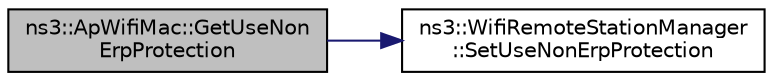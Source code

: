 digraph "ns3::ApWifiMac::GetUseNonErpProtection"
{
 // LATEX_PDF_SIZE
  edge [fontname="Helvetica",fontsize="10",labelfontname="Helvetica",labelfontsize="10"];
  node [fontname="Helvetica",fontsize="10",shape=record];
  rankdir="LR";
  Node1 [label="ns3::ApWifiMac::GetUseNon\lErpProtection",height=0.2,width=0.4,color="black", fillcolor="grey75", style="filled", fontcolor="black",tooltip="Return whether protection for non-ERP stations is used in the BSS."];
  Node1 -> Node2 [color="midnightblue",fontsize="10",style="solid",fontname="Helvetica"];
  Node2 [label="ns3::WifiRemoteStationManager\l::SetUseNonErpProtection",height=0.2,width=0.4,color="black", fillcolor="white", style="filled",URL="$classns3_1_1_wifi_remote_station_manager.html#a409e92951019a05af1266a30c14995d2",tooltip="Enable or disable protection for non-ERP stations."];
}
